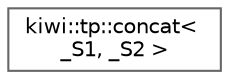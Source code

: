 digraph "Graphical Class Hierarchy"
{
 // LATEX_PDF_SIZE
  bgcolor="transparent";
  edge [fontname=Helvetica,fontsize=10,labelfontname=Helvetica,labelfontsize=10];
  node [fontname=Helvetica,fontsize=10,shape=box,height=0.2,width=0.4];
  rankdir="LR";
  Node0 [id="Node000000",label="kiwi::tp::concat\< \l_S1, _S2 \>",height=0.2,width=0.4,color="grey40", fillcolor="white", style="filled",URL="$structkiwi_1_1tp_1_1concat.html",tooltip=" "];
}

